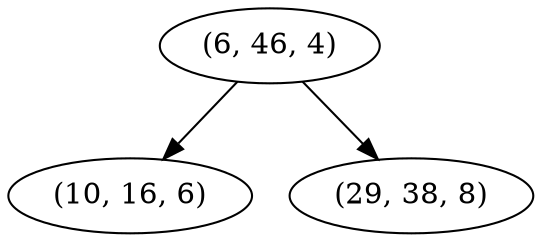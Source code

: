 digraph tree {
    "(6, 46, 4)";
    "(10, 16, 6)";
    "(29, 38, 8)";
    "(6, 46, 4)" -> "(10, 16, 6)";
    "(6, 46, 4)" -> "(29, 38, 8)";
}
